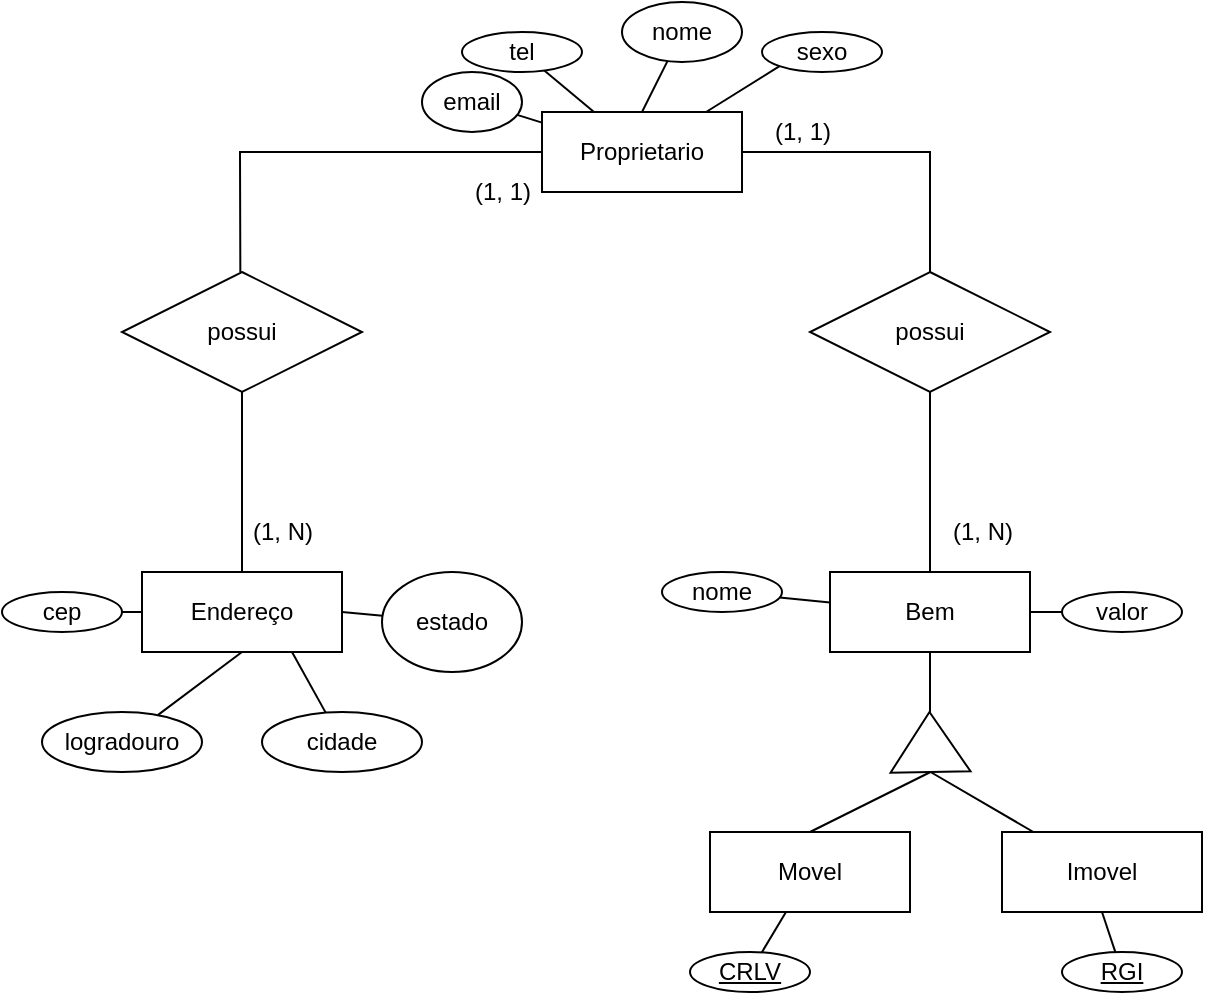 <mxfile version="13.7.4" type="device"><diagram id="xnV5Plye97DQOxiNuRoV" name="Page-1"><mxGraphModel dx="627" dy="505" grid="1" gridSize="10" guides="1" tooltips="1" connect="1" arrows="1" fold="1" page="1" pageScale="1" pageWidth="827" pageHeight="1169" math="0" shadow="0"><root><mxCell id="0"/><mxCell id="1" parent="0"/><mxCell id="7SgjZLqoGCfCUAepXcc_-2" value="&lt;div&gt;Proprietario&lt;/div&gt;" style="whiteSpace=wrap;html=1;align=center;" vertex="1" parent="1"><mxGeometry x="290" y="120" width="100" height="40" as="geometry"/></mxCell><mxCell id="7SgjZLqoGCfCUAepXcc_-5" value="Endereço" style="whiteSpace=wrap;html=1;align=center;" vertex="1" parent="1"><mxGeometry x="90" y="350" width="100" height="40" as="geometry"/></mxCell><mxCell id="7SgjZLqoGCfCUAepXcc_-6" value="Bem" style="whiteSpace=wrap;html=1;align=center;" vertex="1" parent="1"><mxGeometry x="434" y="350" width="100" height="40" as="geometry"/></mxCell><mxCell id="7SgjZLqoGCfCUAepXcc_-7" value="Movel" style="whiteSpace=wrap;html=1;align=center;" vertex="1" parent="1"><mxGeometry x="374" y="480" width="100" height="40" as="geometry"/></mxCell><mxCell id="7SgjZLqoGCfCUAepXcc_-8" value="Imovel" style="whiteSpace=wrap;html=1;align=center;" vertex="1" parent="1"><mxGeometry x="520" y="480" width="100" height="40" as="geometry"/></mxCell><mxCell id="7SgjZLqoGCfCUAepXcc_-9" value="nome" style="ellipse;whiteSpace=wrap;html=1;align=center;" vertex="1" parent="1"><mxGeometry x="330" y="65" width="60" height="30" as="geometry"/></mxCell><mxCell id="7SgjZLqoGCfCUAepXcc_-10" value="possui" style="shape=rhombus;perimeter=rhombusPerimeter;whiteSpace=wrap;html=1;align=center;" vertex="1" parent="1"><mxGeometry x="80" y="200" width="120" height="60" as="geometry"/></mxCell><mxCell id="7SgjZLqoGCfCUAepXcc_-11" value="" style="endArrow=none;html=1;rounded=0;exitX=0.5;exitY=1;exitDx=0;exitDy=0;" edge="1" parent="1" source="7SgjZLqoGCfCUAepXcc_-10" target="7SgjZLqoGCfCUAepXcc_-5"><mxGeometry relative="1" as="geometry"><mxPoint x="130" y="360" as="sourcePoint"/><mxPoint x="290" y="360" as="targetPoint"/></mxGeometry></mxCell><mxCell id="7SgjZLqoGCfCUAepXcc_-13" value="" style="endArrow=none;html=1;rounded=0;exitX=0;exitY=0.5;exitDx=0;exitDy=0;" edge="1" parent="1" source="7SgjZLqoGCfCUAepXcc_-2"><mxGeometry relative="1" as="geometry"><mxPoint x="139.17" y="110" as="sourcePoint"/><mxPoint x="139.17" y="200" as="targetPoint"/><Array as="points"><mxPoint x="139" y="140"/></Array></mxGeometry></mxCell><mxCell id="7SgjZLqoGCfCUAepXcc_-14" value="sexo" style="ellipse;whiteSpace=wrap;html=1;align=center;" vertex="1" parent="1"><mxGeometry x="400" y="80" width="60" height="20" as="geometry"/></mxCell><mxCell id="7SgjZLqoGCfCUAepXcc_-15" value="tel" style="ellipse;whiteSpace=wrap;html=1;align=center;" vertex="1" parent="1"><mxGeometry x="250" y="80" width="60" height="20" as="geometry"/></mxCell><mxCell id="7SgjZLqoGCfCUAepXcc_-16" value="" style="endArrow=none;html=1;rounded=0;" edge="1" parent="1" source="7SgjZLqoGCfCUAepXcc_-15" target="7SgjZLqoGCfCUAepXcc_-2"><mxGeometry relative="1" as="geometry"><mxPoint x="140" y="260.0" as="sourcePoint"/><mxPoint x="140" y="350.0" as="targetPoint"/></mxGeometry></mxCell><mxCell id="7SgjZLqoGCfCUAepXcc_-17" value="" style="endArrow=none;html=1;rounded=0;entryX=0.5;entryY=0;entryDx=0;entryDy=0;" edge="1" parent="1" source="7SgjZLqoGCfCUAepXcc_-9" target="7SgjZLqoGCfCUAepXcc_-2"><mxGeometry relative="1" as="geometry"><mxPoint x="150" y="270.0" as="sourcePoint"/><mxPoint x="150" y="360.0" as="targetPoint"/></mxGeometry></mxCell><mxCell id="7SgjZLqoGCfCUAepXcc_-18" value="" style="endArrow=none;html=1;rounded=0;exitX=0;exitY=1;exitDx=0;exitDy=0;" edge="1" parent="1" source="7SgjZLqoGCfCUAepXcc_-14" target="7SgjZLqoGCfCUAepXcc_-2"><mxGeometry relative="1" as="geometry"><mxPoint x="160" y="280.0" as="sourcePoint"/><mxPoint x="160" y="370.0" as="targetPoint"/></mxGeometry></mxCell><mxCell id="7SgjZLqoGCfCUAepXcc_-19" value="logradouro" style="ellipse;whiteSpace=wrap;html=1;align=center;" vertex="1" parent="1"><mxGeometry x="40" y="420" width="80" height="30" as="geometry"/></mxCell><mxCell id="7SgjZLqoGCfCUAepXcc_-20" value="cidade" style="ellipse;whiteSpace=wrap;html=1;align=center;" vertex="1" parent="1"><mxGeometry x="150" y="420" width="80" height="30" as="geometry"/></mxCell><mxCell id="7SgjZLqoGCfCUAepXcc_-21" value="estado" style="ellipse;whiteSpace=wrap;html=1;align=center;" vertex="1" parent="1"><mxGeometry x="210" y="350" width="70" height="50" as="geometry"/></mxCell><mxCell id="7SgjZLqoGCfCUAepXcc_-22" value="cep" style="ellipse;whiteSpace=wrap;html=1;align=center;" vertex="1" parent="1"><mxGeometry x="20" y="360" width="60" height="20" as="geometry"/></mxCell><mxCell id="7SgjZLqoGCfCUAepXcc_-23" value="email" style="ellipse;whiteSpace=wrap;html=1;align=center;" vertex="1" parent="1"><mxGeometry x="230" y="100" width="50" height="30" as="geometry"/></mxCell><mxCell id="7SgjZLqoGCfCUAepXcc_-24" value="" style="endArrow=none;html=1;rounded=0;" edge="1" parent="1" source="7SgjZLqoGCfCUAepXcc_-23" target="7SgjZLqoGCfCUAepXcc_-2"><mxGeometry relative="1" as="geometry"><mxPoint x="312.445" y="69.542" as="sourcePoint"/><mxPoint x="332.222" y="120" as="targetPoint"/></mxGeometry></mxCell><mxCell id="7SgjZLqoGCfCUAepXcc_-25" value="" style="endArrow=none;html=1;rounded=0;exitX=1;exitY=0.5;exitDx=0;exitDy=0;" edge="1" parent="1" source="7SgjZLqoGCfCUAepXcc_-5" target="7SgjZLqoGCfCUAepXcc_-21"><mxGeometry relative="1" as="geometry"><mxPoint x="322.445" y="79.542" as="sourcePoint"/><mxPoint x="342.222" y="130" as="targetPoint"/></mxGeometry></mxCell><mxCell id="7SgjZLqoGCfCUAepXcc_-26" value="" style="endArrow=none;html=1;rounded=0;exitX=0.75;exitY=1;exitDx=0;exitDy=0;" edge="1" parent="1" source="7SgjZLqoGCfCUAepXcc_-5" target="7SgjZLqoGCfCUAepXcc_-20"><mxGeometry relative="1" as="geometry"><mxPoint x="190" y="370.0" as="sourcePoint"/><mxPoint x="207.373" y="379.651" as="targetPoint"/></mxGeometry></mxCell><mxCell id="7SgjZLqoGCfCUAepXcc_-27" value="" style="endArrow=none;html=1;rounded=0;entryX=0.5;entryY=1;entryDx=0;entryDy=0;" edge="1" parent="1" source="7SgjZLqoGCfCUAepXcc_-19" target="7SgjZLqoGCfCUAepXcc_-5"><mxGeometry relative="1" as="geometry"><mxPoint x="200" y="380.0" as="sourcePoint"/><mxPoint x="217.373" y="389.651" as="targetPoint"/></mxGeometry></mxCell><mxCell id="7SgjZLqoGCfCUAepXcc_-28" value="" style="endArrow=none;html=1;rounded=0;" edge="1" parent="1" source="7SgjZLqoGCfCUAepXcc_-22" target="7SgjZLqoGCfCUAepXcc_-5"><mxGeometry relative="1" as="geometry"><mxPoint x="210" y="390.0" as="sourcePoint"/><mxPoint x="227.373" y="399.651" as="targetPoint"/></mxGeometry></mxCell><mxCell id="7SgjZLqoGCfCUAepXcc_-29" value="(1, N)" style="text;html=1;align=center;verticalAlign=middle;resizable=0;points=[];autosize=1;" vertex="1" parent="1"><mxGeometry x="140" y="320" width="40" height="20" as="geometry"/></mxCell><mxCell id="7SgjZLqoGCfCUAepXcc_-30" value="(1, 1)" style="text;html=1;align=center;verticalAlign=middle;resizable=0;points=[];autosize=1;" vertex="1" parent="1"><mxGeometry x="250" y="150" width="40" height="20" as="geometry"/></mxCell><mxCell id="7SgjZLqoGCfCUAepXcc_-31" value="possui" style="shape=rhombus;perimeter=rhombusPerimeter;whiteSpace=wrap;html=1;align=center;" vertex="1" parent="1"><mxGeometry x="424" y="200" width="120" height="60" as="geometry"/></mxCell><mxCell id="7SgjZLqoGCfCUAepXcc_-32" value="nome" style="ellipse;whiteSpace=wrap;html=1;align=center;" vertex="1" parent="1"><mxGeometry x="350" y="350" width="60" height="20" as="geometry"/></mxCell><mxCell id="7SgjZLqoGCfCUAepXcc_-33" value="valor" style="ellipse;whiteSpace=wrap;html=1;align=center;" vertex="1" parent="1"><mxGeometry x="550" y="360" width="60" height="20" as="geometry"/></mxCell><mxCell id="7SgjZLqoGCfCUAepXcc_-34" value="" style="endArrow=none;html=1;rounded=0;exitX=1;exitY=0.5;exitDx=0;exitDy=0;entryX=0.5;entryY=0;entryDx=0;entryDy=0;" edge="1" parent="1" source="7SgjZLqoGCfCUAepXcc_-2" target="7SgjZLqoGCfCUAepXcc_-31"><mxGeometry relative="1" as="geometry"><mxPoint x="432.787" y="87.071" as="sourcePoint"/><mxPoint x="375.061" y="120" as="targetPoint"/><Array as="points"><mxPoint x="484" y="140"/></Array></mxGeometry></mxCell><mxCell id="7SgjZLqoGCfCUAepXcc_-35" value="" style="endArrow=none;html=1;rounded=0;exitX=0.5;exitY=0;exitDx=0;exitDy=0;" edge="1" parent="1" source="7SgjZLqoGCfCUAepXcc_-6" target="7SgjZLqoGCfCUAepXcc_-31"><mxGeometry relative="1" as="geometry"><mxPoint x="442.787" y="97.071" as="sourcePoint"/><mxPoint x="385.061" y="130" as="targetPoint"/></mxGeometry></mxCell><mxCell id="7SgjZLqoGCfCUAepXcc_-36" value="" style="endArrow=none;html=1;rounded=0;" edge="1" parent="1" source="7SgjZLqoGCfCUAepXcc_-6" target="7SgjZLqoGCfCUAepXcc_-32"><mxGeometry relative="1" as="geometry"><mxPoint x="452.787" y="107.071" as="sourcePoint"/><mxPoint x="395.061" y="140" as="targetPoint"/></mxGeometry></mxCell><mxCell id="7SgjZLqoGCfCUAepXcc_-37" value="" style="endArrow=none;html=1;rounded=0;" edge="1" parent="1" source="7SgjZLqoGCfCUAepXcc_-33" target="7SgjZLqoGCfCUAepXcc_-6"><mxGeometry relative="1" as="geometry"><mxPoint x="462.787" y="117.071" as="sourcePoint"/><mxPoint x="405.061" y="150" as="targetPoint"/></mxGeometry></mxCell><mxCell id="7SgjZLqoGCfCUAepXcc_-38" value="(1, N)" style="text;html=1;align=center;verticalAlign=middle;resizable=0;points=[];autosize=1;" vertex="1" parent="1"><mxGeometry x="490" y="320" width="40" height="20" as="geometry"/></mxCell><mxCell id="7SgjZLqoGCfCUAepXcc_-39" value="(1, 1)" style="text;html=1;align=center;verticalAlign=middle;resizable=0;points=[];autosize=1;" vertex="1" parent="1"><mxGeometry x="400" y="120" width="40" height="20" as="geometry"/></mxCell><mxCell id="7SgjZLqoGCfCUAepXcc_-40" value="CRLV" style="ellipse;whiteSpace=wrap;html=1;align=center;fontStyle=4" vertex="1" parent="1"><mxGeometry x="364" y="540" width="60" height="20" as="geometry"/></mxCell><mxCell id="7SgjZLqoGCfCUAepXcc_-41" value="RGI" style="ellipse;whiteSpace=wrap;html=1;align=center;fontStyle=4" vertex="1" parent="1"><mxGeometry x="550" y="540" width="60" height="20" as="geometry"/></mxCell><mxCell id="7SgjZLqoGCfCUAepXcc_-56" value="" style="endArrow=none;html=1;rounded=0;" edge="1" parent="1" source="7SgjZLqoGCfCUAepXcc_-7" target="7SgjZLqoGCfCUAepXcc_-40"><mxGeometry relative="1" as="geometry"><mxPoint x="165" y="390.0" as="sourcePoint"/><mxPoint x="181.842" y="420.315" as="targetPoint"/></mxGeometry></mxCell><mxCell id="7SgjZLqoGCfCUAepXcc_-57" value="" style="endArrow=none;html=1;rounded=0;exitX=0.5;exitY=1;exitDx=0;exitDy=0;" edge="1" parent="1" source="7SgjZLqoGCfCUAepXcc_-8" target="7SgjZLqoGCfCUAepXcc_-41"><mxGeometry relative="1" as="geometry"><mxPoint x="175" y="400.0" as="sourcePoint"/><mxPoint x="191.842" y="430.315" as="targetPoint"/></mxGeometry></mxCell><mxCell id="7SgjZLqoGCfCUAepXcc_-58" value="" style="triangle;whiteSpace=wrap;html=1;rotation=-91;" vertex="1" parent="1"><mxGeometry x="469" y="415" width="30" height="40" as="geometry"/></mxCell><mxCell id="7SgjZLqoGCfCUAepXcc_-59" value="" style="endArrow=none;html=1;rounded=0;exitX=0.5;exitY=0;exitDx=0;exitDy=0;entryX=0;entryY=0.5;entryDx=0;entryDy=0;" edge="1" parent="1" source="7SgjZLqoGCfCUAepXcc_-7" target="7SgjZLqoGCfCUAepXcc_-58"><mxGeometry relative="1" as="geometry"><mxPoint x="373.58" y="470.0" as="sourcePoint"/><mxPoint x="373.58" y="380.0" as="targetPoint"/></mxGeometry></mxCell><mxCell id="7SgjZLqoGCfCUAepXcc_-60" value="" style="endArrow=none;html=1;rounded=0;entryX=0;entryY=0.5;entryDx=0;entryDy=0;" edge="1" parent="1" source="7SgjZLqoGCfCUAepXcc_-8" target="7SgjZLqoGCfCUAepXcc_-58"><mxGeometry relative="1" as="geometry"><mxPoint x="373.58" y="470.0" as="sourcePoint"/><mxPoint x="467.182" y="450.176" as="targetPoint"/></mxGeometry></mxCell><mxCell id="7SgjZLqoGCfCUAepXcc_-61" value="" style="endArrow=none;html=1;rounded=0;" edge="1" parent="1" source="7SgjZLqoGCfCUAepXcc_-58" target="7SgjZLqoGCfCUAepXcc_-6"><mxGeometry relative="1" as="geometry"><mxPoint x="383.58" y="480.0" as="sourcePoint"/><mxPoint x="477.182" y="460.176" as="targetPoint"/></mxGeometry></mxCell></root></mxGraphModel></diagram></mxfile>